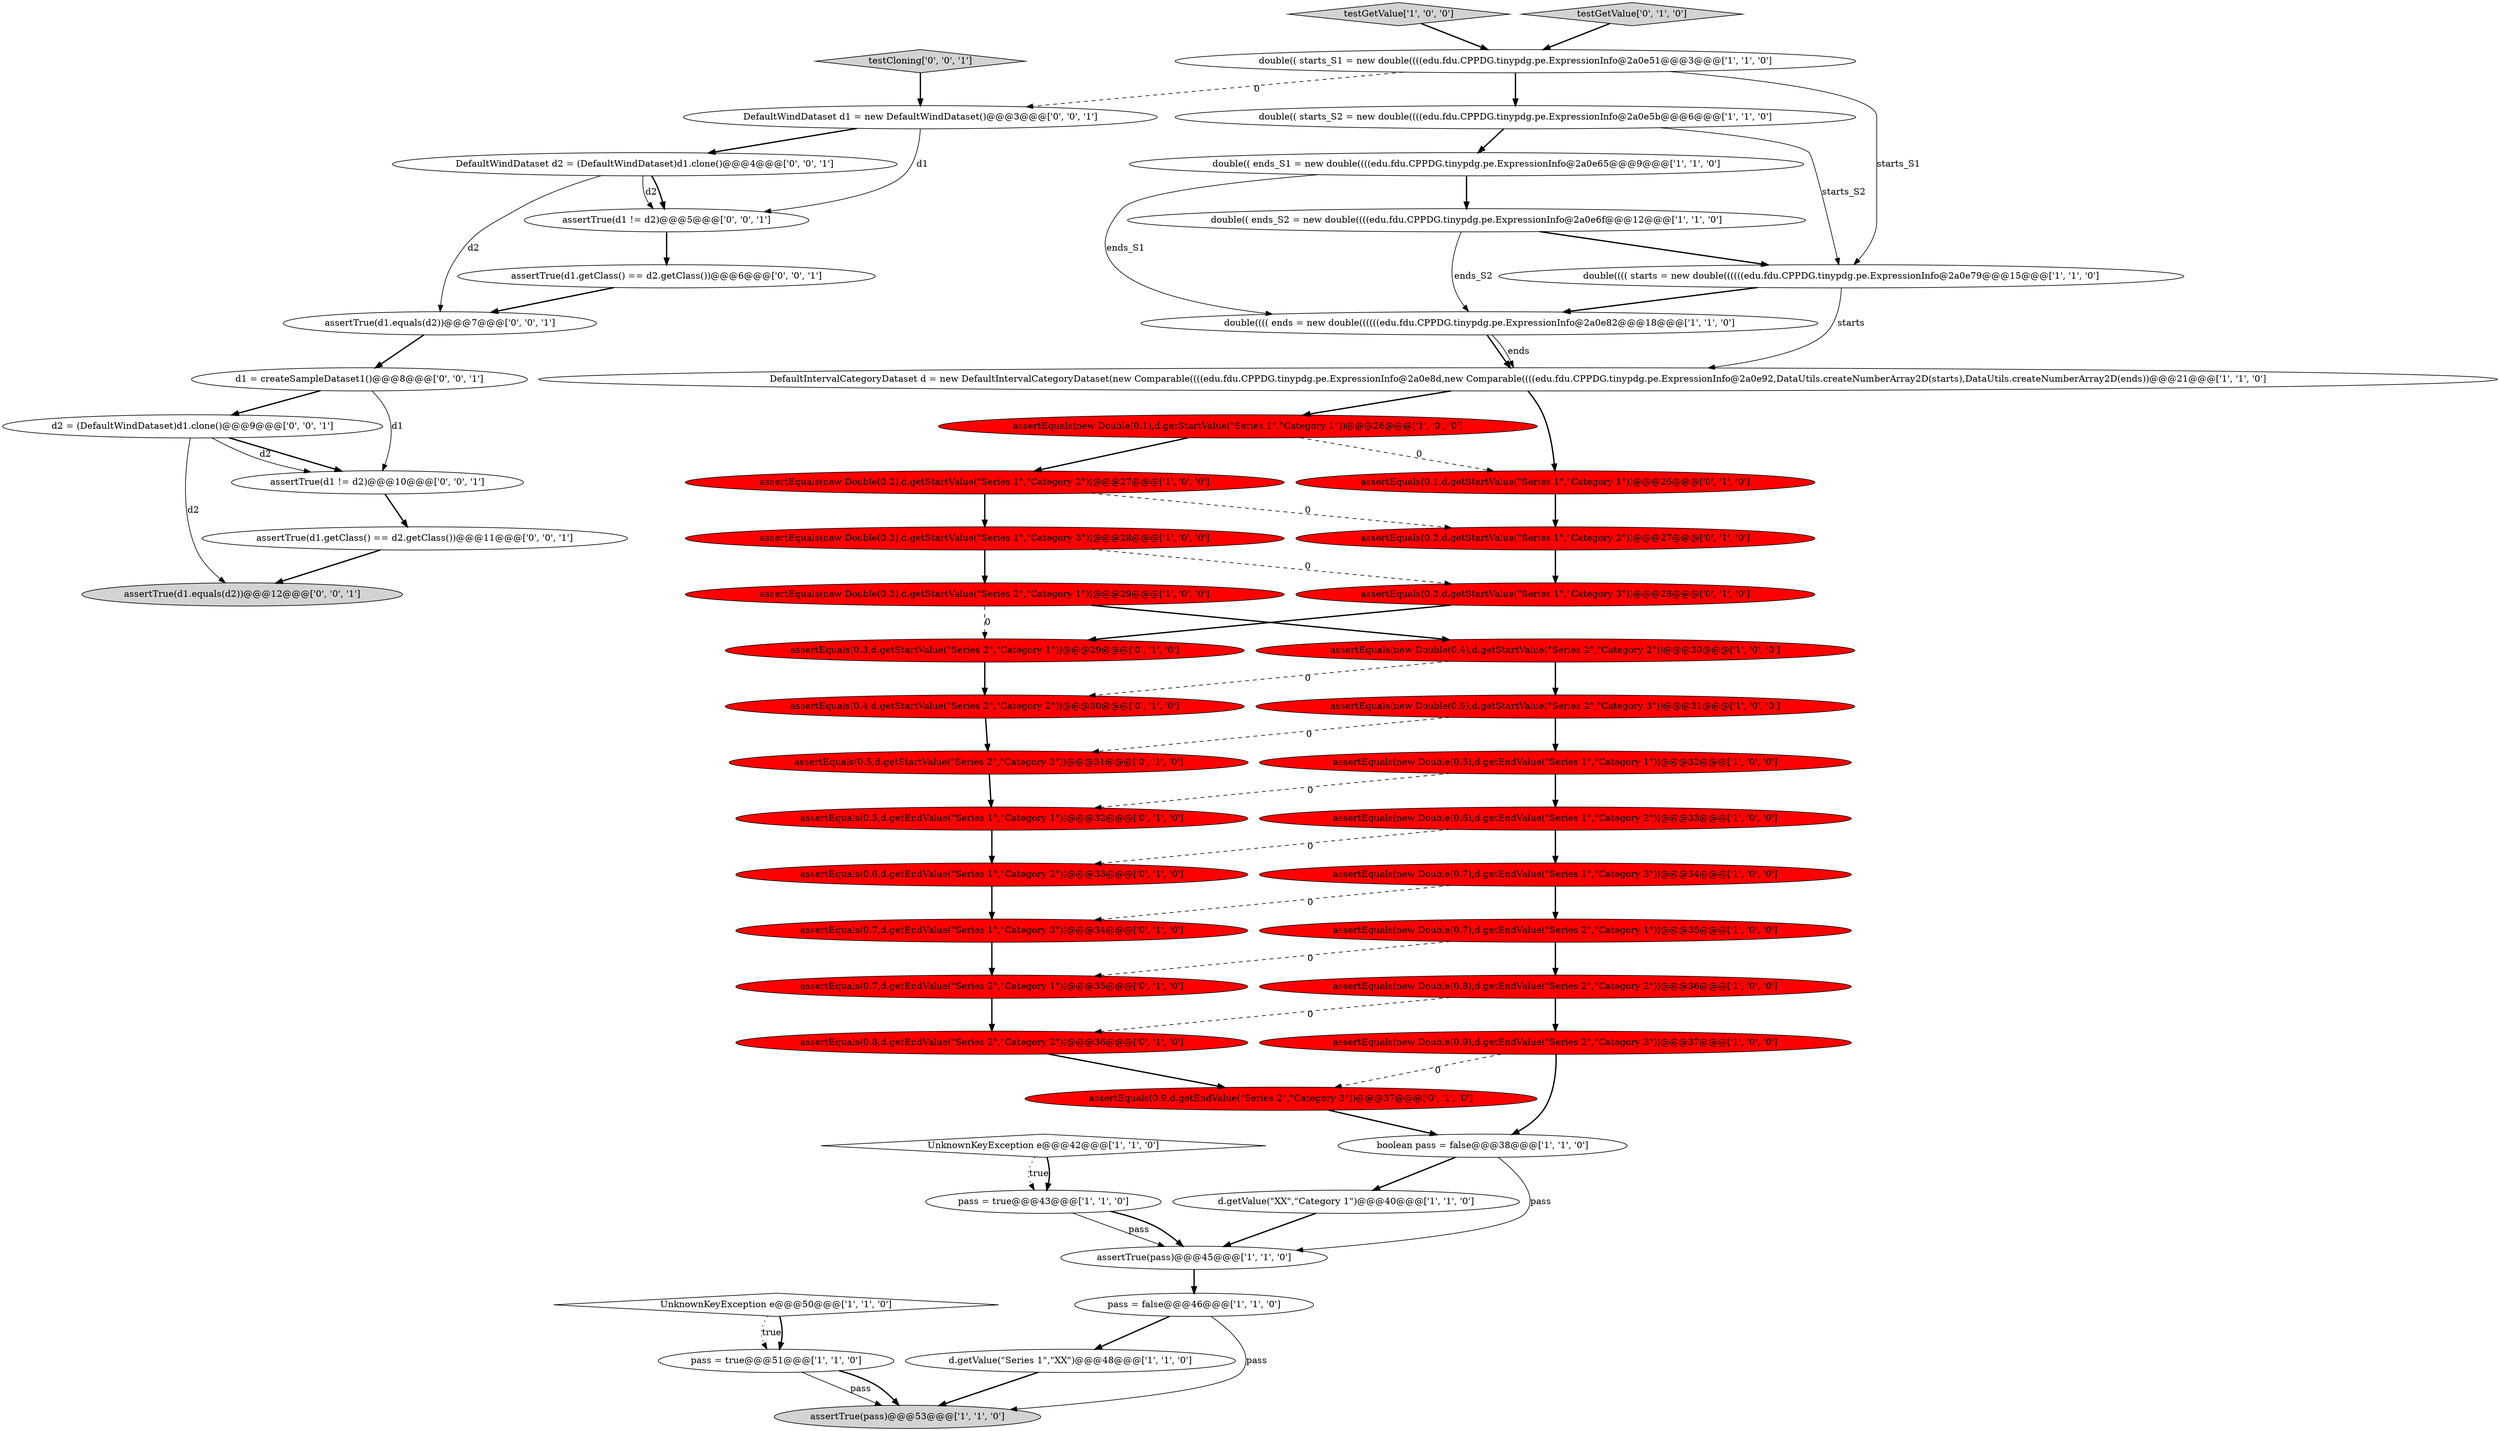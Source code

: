 digraph {
43 [style = filled, label = "DefaultWindDataset d2 = (DefaultWindDataset)d1.clone()@@@4@@@['0', '0', '1']", fillcolor = white, shape = ellipse image = "AAA0AAABBB3BBB"];
11 [style = filled, label = "double(((( starts = new double((((((edu.fdu.CPPDG.tinypdg.pe.ExpressionInfo@2a0e79@@@15@@@['1', '1', '0']", fillcolor = white, shape = ellipse image = "AAA0AAABBB1BBB"];
12 [style = filled, label = "assertEquals(new Double(0.3),d.getStartValue(\"Series 1\",\"Category 3\"))@@@28@@@['1', '0', '0']", fillcolor = red, shape = ellipse image = "AAA1AAABBB1BBB"];
3 [style = filled, label = "assertEquals(new Double(0.6),d.getEndValue(\"Series 1\",\"Category 2\"))@@@33@@@['1', '0', '0']", fillcolor = red, shape = ellipse image = "AAA1AAABBB1BBB"];
26 [style = filled, label = "assertEquals(new Double(0.4),d.getStartValue(\"Series 2\",\"Category 2\"))@@@30@@@['1', '0', '0']", fillcolor = red, shape = ellipse image = "AAA1AAABBB1BBB"];
53 [style = filled, label = "assertTrue(d1.getClass() == d2.getClass())@@@11@@@['0', '0', '1']", fillcolor = white, shape = ellipse image = "AAA0AAABBB3BBB"];
20 [style = filled, label = "double(((( ends = new double((((((edu.fdu.CPPDG.tinypdg.pe.ExpressionInfo@2a0e82@@@18@@@['1', '1', '0']", fillcolor = white, shape = ellipse image = "AAA0AAABBB1BBB"];
52 [style = filled, label = "assertTrue(d1 != d2)@@@10@@@['0', '0', '1']", fillcolor = white, shape = ellipse image = "AAA0AAABBB3BBB"];
16 [style = filled, label = "assertEquals(new Double(0.7),d.getEndValue(\"Series 1\",\"Category 3\"))@@@34@@@['1', '0', '0']", fillcolor = red, shape = ellipse image = "AAA1AAABBB1BBB"];
19 [style = filled, label = "UnknownKeyException e@@@42@@@['1', '1', '0']", fillcolor = white, shape = diamond image = "AAA0AAABBB1BBB"];
37 [style = filled, label = "assertEquals(0.4,d.getStartValue(\"Series 2\",\"Category 2\"))@@@30@@@['0', '1', '0']", fillcolor = red, shape = ellipse image = "AAA1AAABBB2BBB"];
10 [style = filled, label = "double(( ends_S1 = new double((((edu.fdu.CPPDG.tinypdg.pe.ExpressionInfo@2a0e65@@@9@@@['1', '1', '0']", fillcolor = white, shape = ellipse image = "AAA0AAABBB1BBB"];
5 [style = filled, label = "pass = false@@@46@@@['1', '1', '0']", fillcolor = white, shape = ellipse image = "AAA0AAABBB1BBB"];
15 [style = filled, label = "assertEquals(new Double(0.5),d.getEndValue(\"Series 1\",\"Category 1\"))@@@32@@@['1', '0', '0']", fillcolor = red, shape = ellipse image = "AAA1AAABBB1BBB"];
39 [style = filled, label = "assertEquals(0.6,d.getEndValue(\"Series 1\",\"Category 2\"))@@@33@@@['0', '1', '0']", fillcolor = red, shape = ellipse image = "AAA1AAABBB2BBB"];
40 [style = filled, label = "assertEquals(0.7,d.getEndValue(\"Series 2\",\"Category 1\"))@@@35@@@['0', '1', '0']", fillcolor = red, shape = ellipse image = "AAA1AAABBB2BBB"];
17 [style = filled, label = "assertEquals(new Double(0.8),d.getEndValue(\"Series 2\",\"Category 2\"))@@@36@@@['1', '0', '0']", fillcolor = red, shape = ellipse image = "AAA1AAABBB1BBB"];
33 [style = filled, label = "assertEquals(0.3,d.getStartValue(\"Series 1\",\"Category 3\"))@@@28@@@['0', '1', '0']", fillcolor = red, shape = ellipse image = "AAA1AAABBB2BBB"];
38 [style = filled, label = "assertEquals(0.5,d.getEndValue(\"Series 1\",\"Category 1\"))@@@32@@@['0', '1', '0']", fillcolor = red, shape = ellipse image = "AAA1AAABBB2BBB"];
7 [style = filled, label = "d.getValue(\"XX\",\"Category 1\")@@@40@@@['1', '1', '0']", fillcolor = white, shape = ellipse image = "AAA0AAABBB1BBB"];
18 [style = filled, label = "testGetValue['1', '0', '0']", fillcolor = lightgray, shape = diamond image = "AAA0AAABBB1BBB"];
0 [style = filled, label = "assertEquals(new Double(0.3),d.getStartValue(\"Series 2\",\"Category 1\"))@@@29@@@['1', '0', '0']", fillcolor = red, shape = ellipse image = "AAA1AAABBB1BBB"];
50 [style = filled, label = "DefaultWindDataset d1 = new DefaultWindDataset()@@@3@@@['0', '0', '1']", fillcolor = white, shape = ellipse image = "AAA0AAABBB3BBB"];
30 [style = filled, label = "testGetValue['0', '1', '0']", fillcolor = lightgray, shape = diamond image = "AAA0AAABBB2BBB"];
14 [style = filled, label = "pass = true@@@43@@@['1', '1', '0']", fillcolor = white, shape = ellipse image = "AAA0AAABBB1BBB"];
32 [style = filled, label = "assertEquals(0.1,d.getStartValue(\"Series 1\",\"Category 1\"))@@@26@@@['0', '1', '0']", fillcolor = red, shape = ellipse image = "AAA1AAABBB2BBB"];
44 [style = filled, label = "assertTrue(d1 != d2)@@@5@@@['0', '0', '1']", fillcolor = white, shape = ellipse image = "AAA0AAABBB3BBB"];
13 [style = filled, label = "assertTrue(pass)@@@45@@@['1', '1', '0']", fillcolor = white, shape = ellipse image = "AAA0AAABBB1BBB"];
27 [style = filled, label = "assertEquals(new Double(0.5),d.getStartValue(\"Series 2\",\"Category 3\"))@@@31@@@['1', '0', '0']", fillcolor = red, shape = ellipse image = "AAA1AAABBB1BBB"];
35 [style = filled, label = "assertEquals(0.8,d.getEndValue(\"Series 2\",\"Category 2\"))@@@36@@@['0', '1', '0']", fillcolor = red, shape = ellipse image = "AAA1AAABBB2BBB"];
6 [style = filled, label = "d.getValue(\"Series 1\",\"XX\")@@@48@@@['1', '1', '0']", fillcolor = white, shape = ellipse image = "AAA0AAABBB1BBB"];
46 [style = filled, label = "assertTrue(d1.equals(d2))@@@7@@@['0', '0', '1']", fillcolor = white, shape = ellipse image = "AAA0AAABBB3BBB"];
31 [style = filled, label = "assertEquals(0.5,d.getStartValue(\"Series 2\",\"Category 3\"))@@@31@@@['0', '1', '0']", fillcolor = red, shape = ellipse image = "AAA1AAABBB2BBB"];
2 [style = filled, label = "DefaultIntervalCategoryDataset d = new DefaultIntervalCategoryDataset(new Comparable((((edu.fdu.CPPDG.tinypdg.pe.ExpressionInfo@2a0e8d,new Comparable((((edu.fdu.CPPDG.tinypdg.pe.ExpressionInfo@2a0e92,DataUtils.createNumberArray2D(starts),DataUtils.createNumberArray2D(ends))@@@21@@@['1', '1', '0']", fillcolor = white, shape = ellipse image = "AAA0AAABBB1BBB"];
24 [style = filled, label = "boolean pass = false@@@38@@@['1', '1', '0']", fillcolor = white, shape = ellipse image = "AAA0AAABBB1BBB"];
23 [style = filled, label = "assertTrue(pass)@@@53@@@['1', '1', '0']", fillcolor = lightgray, shape = ellipse image = "AAA0AAABBB1BBB"];
1 [style = filled, label = "double(( ends_S2 = new double((((edu.fdu.CPPDG.tinypdg.pe.ExpressionInfo@2a0e6f@@@12@@@['1', '1', '0']", fillcolor = white, shape = ellipse image = "AAA0AAABBB1BBB"];
48 [style = filled, label = "testCloning['0', '0', '1']", fillcolor = lightgray, shape = diamond image = "AAA0AAABBB3BBB"];
47 [style = filled, label = "d1 = createSampleDataset1()@@@8@@@['0', '0', '1']", fillcolor = white, shape = ellipse image = "AAA0AAABBB3BBB"];
4 [style = filled, label = "assertEquals(new Double(0.9),d.getEndValue(\"Series 2\",\"Category 3\"))@@@37@@@['1', '0', '0']", fillcolor = red, shape = ellipse image = "AAA1AAABBB1BBB"];
29 [style = filled, label = "double(( starts_S1 = new double((((edu.fdu.CPPDG.tinypdg.pe.ExpressionInfo@2a0e51@@@3@@@['1', '1', '0']", fillcolor = white, shape = ellipse image = "AAA0AAABBB1BBB"];
45 [style = filled, label = "assertTrue(d1.getClass() == d2.getClass())@@@6@@@['0', '0', '1']", fillcolor = white, shape = ellipse image = "AAA0AAABBB3BBB"];
28 [style = filled, label = "pass = true@@@51@@@['1', '1', '0']", fillcolor = white, shape = ellipse image = "AAA0AAABBB1BBB"];
36 [style = filled, label = "assertEquals(0.2,d.getStartValue(\"Series 1\",\"Category 2\"))@@@27@@@['0', '1', '0']", fillcolor = red, shape = ellipse image = "AAA1AAABBB2BBB"];
42 [style = filled, label = "assertEquals(0.3,d.getStartValue(\"Series 2\",\"Category 1\"))@@@29@@@['0', '1', '0']", fillcolor = red, shape = ellipse image = "AAA1AAABBB2BBB"];
9 [style = filled, label = "assertEquals(new Double(0.7),d.getEndValue(\"Series 2\",\"Category 1\"))@@@35@@@['1', '0', '0']", fillcolor = red, shape = ellipse image = "AAA1AAABBB1BBB"];
34 [style = filled, label = "assertEquals(0.7,d.getEndValue(\"Series 1\",\"Category 3\"))@@@34@@@['0', '1', '0']", fillcolor = red, shape = ellipse image = "AAA1AAABBB2BBB"];
51 [style = filled, label = "d2 = (DefaultWindDataset)d1.clone()@@@9@@@['0', '0', '1']", fillcolor = white, shape = ellipse image = "AAA0AAABBB3BBB"];
22 [style = filled, label = "UnknownKeyException e@@@50@@@['1', '1', '0']", fillcolor = white, shape = diamond image = "AAA0AAABBB1BBB"];
8 [style = filled, label = "double(( starts_S2 = new double((((edu.fdu.CPPDG.tinypdg.pe.ExpressionInfo@2a0e5b@@@6@@@['1', '1', '0']", fillcolor = white, shape = ellipse image = "AAA0AAABBB1BBB"];
41 [style = filled, label = "assertEquals(0.9,d.getEndValue(\"Series 2\",\"Category 3\"))@@@37@@@['0', '1', '0']", fillcolor = red, shape = ellipse image = "AAA1AAABBB2BBB"];
49 [style = filled, label = "assertTrue(d1.equals(d2))@@@12@@@['0', '0', '1']", fillcolor = lightgray, shape = ellipse image = "AAA0AAABBB3BBB"];
25 [style = filled, label = "assertEquals(new Double(0.1),d.getStartValue(\"Series 1\",\"Category 1\"))@@@26@@@['1', '0', '0']", fillcolor = red, shape = ellipse image = "AAA1AAABBB1BBB"];
21 [style = filled, label = "assertEquals(new Double(0.2),d.getStartValue(\"Series 1\",\"Category 2\"))@@@27@@@['1', '0', '0']", fillcolor = red, shape = ellipse image = "AAA1AAABBB1BBB"];
7->13 [style = bold, label=""];
9->40 [style = dashed, label="0"];
11->20 [style = bold, label=""];
29->8 [style = bold, label=""];
8->10 [style = bold, label=""];
19->14 [style = dotted, label="true"];
12->33 [style = dashed, label="0"];
42->37 [style = bold, label=""];
4->24 [style = bold, label=""];
40->35 [style = bold, label=""];
0->26 [style = bold, label=""];
50->43 [style = bold, label=""];
34->40 [style = bold, label=""];
52->53 [style = bold, label=""];
41->24 [style = bold, label=""];
14->13 [style = solid, label="pass"];
29->11 [style = solid, label="starts_S1"];
28->23 [style = solid, label="pass"];
35->41 [style = bold, label=""];
50->44 [style = solid, label="d1"];
6->23 [style = bold, label=""];
39->34 [style = bold, label=""];
3->39 [style = dashed, label="0"];
17->35 [style = dashed, label="0"];
17->4 [style = bold, label=""];
22->28 [style = dotted, label="true"];
48->50 [style = bold, label=""];
9->17 [style = bold, label=""];
22->28 [style = bold, label=""];
31->38 [style = bold, label=""];
25->32 [style = dashed, label="0"];
3->16 [style = bold, label=""];
51->52 [style = bold, label=""];
43->46 [style = solid, label="d2"];
15->3 [style = bold, label=""];
36->33 [style = bold, label=""];
12->0 [style = bold, label=""];
38->39 [style = bold, label=""];
46->47 [style = bold, label=""];
30->29 [style = bold, label=""];
27->15 [style = bold, label=""];
21->36 [style = dashed, label="0"];
27->31 [style = dashed, label="0"];
1->11 [style = bold, label=""];
21->12 [style = bold, label=""];
20->2 [style = bold, label=""];
15->38 [style = dashed, label="0"];
53->49 [style = bold, label=""];
16->34 [style = dashed, label="0"];
4->41 [style = dashed, label="0"];
26->27 [style = bold, label=""];
18->29 [style = bold, label=""];
24->13 [style = solid, label="pass"];
8->11 [style = solid, label="starts_S2"];
43->44 [style = solid, label="d2"];
0->42 [style = dashed, label="0"];
19->14 [style = bold, label=""];
5->6 [style = bold, label=""];
10->20 [style = solid, label="ends_S1"];
47->52 [style = solid, label="d1"];
51->49 [style = solid, label="d2"];
37->31 [style = bold, label=""];
11->2 [style = solid, label="starts"];
28->23 [style = bold, label=""];
29->50 [style = dashed, label="0"];
33->42 [style = bold, label=""];
1->20 [style = solid, label="ends_S2"];
47->51 [style = bold, label=""];
26->37 [style = dashed, label="0"];
13->5 [style = bold, label=""];
32->36 [style = bold, label=""];
20->2 [style = solid, label="ends"];
2->32 [style = bold, label=""];
45->46 [style = bold, label=""];
14->13 [style = bold, label=""];
10->1 [style = bold, label=""];
2->25 [style = bold, label=""];
24->7 [style = bold, label=""];
43->44 [style = bold, label=""];
44->45 [style = bold, label=""];
5->23 [style = solid, label="pass"];
16->9 [style = bold, label=""];
25->21 [style = bold, label=""];
51->52 [style = solid, label="d2"];
}
